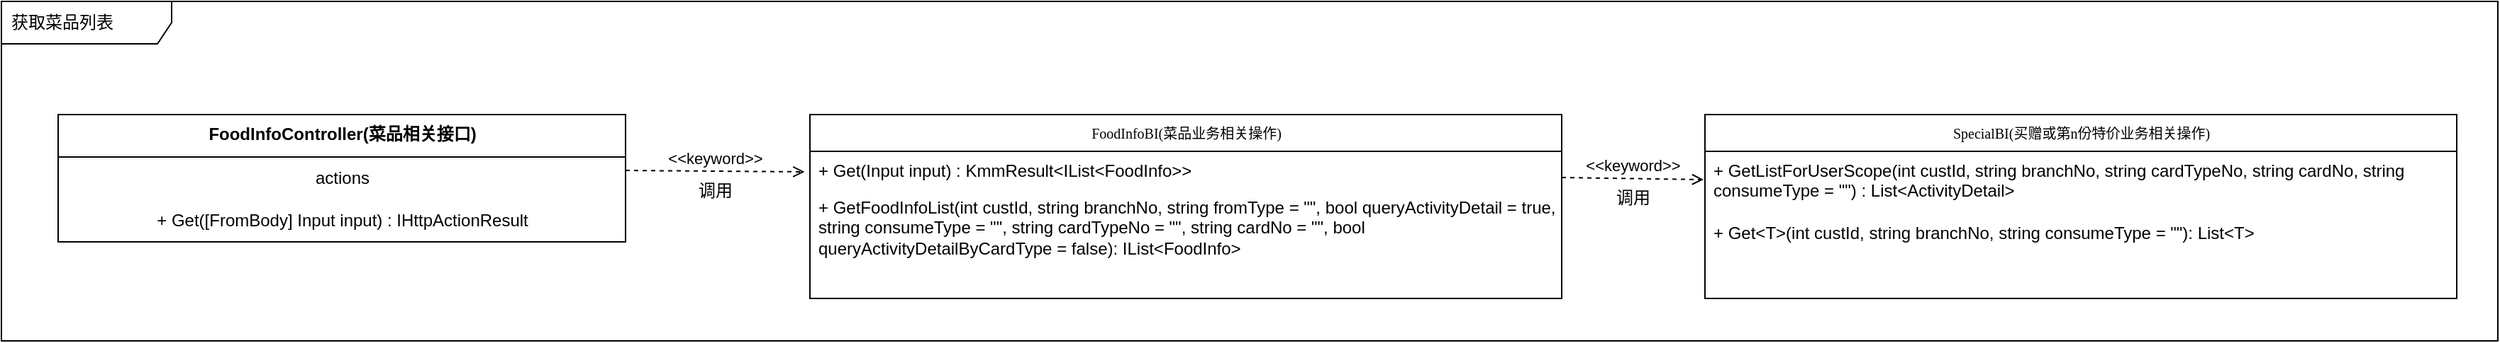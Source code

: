 <mxfile version="15.8.7" type="device"><diagram id="wVVqnL9Q2p7X1VX7hfDp" name="第 1 页"><mxGraphModel dx="1847" dy="972" grid="1" gridSize="10" guides="1" tooltips="1" connect="1" arrows="1" fold="1" page="1" pageScale="1" pageWidth="827" pageHeight="1169" math="0" shadow="0"><root><mxCell id="0"/><mxCell id="1" parent="0"/><mxCell id="uv5BNIwTJG0xmxRKlVPW-2" value="获取菜品列表" style="shape=umlFrame;whiteSpace=wrap;html=1;width=120;height=30;boundedLbl=1;verticalAlign=middle;align=left;spacingLeft=5;" parent="1" vertex="1"><mxGeometry x="40" y="80" width="1760" height="240" as="geometry"/></mxCell><mxCell id="uv5BNIwTJG0xmxRKlVPW-3" value="FoodInfoController(菜品相关接口)" style="swimlane;fontStyle=1;align=center;verticalAlign=top;childLayout=stackLayout;horizontal=1;startSize=30;horizontalStack=0;resizeParent=1;resizeParentMax=0;resizeLast=0;collapsible=0;marginBottom=0;html=1;fillColor=default;" parent="1" vertex="1"><mxGeometry x="80" y="160" width="400" height="90" as="geometry"/></mxCell><mxCell id="uv5BNIwTJG0xmxRKlVPW-4" value="actions" style="html=1;strokeColor=none;fillColor=none;align=center;verticalAlign=middle;spacingLeft=4;spacingRight=4;rotatable=0;points=[[0,0.5],[1,0.5]];resizeWidth=1;" parent="uv5BNIwTJG0xmxRKlVPW-3" vertex="1"><mxGeometry y="30" width="400" height="30" as="geometry"/></mxCell><mxCell id="uv5BNIwTJG0xmxRKlVPW-5" value="+ Get([FromBody] Input input) :&amp;nbsp;IHttpActionResult" style="html=1;strokeColor=none;fillColor=none;align=center;verticalAlign=middle;spacingLeft=4;spacingRight=4;rotatable=0;points=[[0,0.5],[1,0.5]];resizeWidth=1;" parent="uv5BNIwTJG0xmxRKlVPW-3" vertex="1"><mxGeometry y="60" width="400" height="30" as="geometry"/></mxCell><mxCell id="uv5BNIwTJG0xmxRKlVPW-6" value="FoodInfoBI(菜品业务相关操作)" style="swimlane;html=1;fontStyle=0;childLayout=stackLayout;horizontal=1;startSize=26;fillColor=none;horizontalStack=0;resizeParent=1;resizeLast=0;collapsible=1;marginBottom=0;swimlaneFillColor=#ffffff;rounded=0;shadow=0;comic=0;labelBackgroundColor=none;strokeWidth=1;fontFamily=Verdana;fontSize=10;align=center;" parent="1" vertex="1"><mxGeometry x="610" y="160" width="530" height="130" as="geometry"/></mxCell><mxCell id="uv5BNIwTJG0xmxRKlVPW-7" value="&lt;span&gt;+ Get(Input input)&amp;nbsp;:&amp;nbsp;&lt;/span&gt;KmmResult&amp;lt;IList&amp;lt;FoodInfo&amp;gt;&amp;gt;" style="text;html=1;strokeColor=none;fillColor=none;align=left;verticalAlign=top;spacingLeft=4;spacingRight=4;whiteSpace=wrap;overflow=hidden;rotatable=0;points=[[0,0.5],[1,0.5]];portConstraint=eastwest;" parent="uv5BNIwTJG0xmxRKlVPW-6" vertex="1"><mxGeometry y="26" width="530" height="26" as="geometry"/></mxCell><mxCell id="2P_neaSArfcWsglrL9sb-1" value="&lt;span&gt;+ GetFoodInfoList(int custId, string branchNo, string fromType = &quot;&quot;, bool queryActivityDetail = true, string consumeType = &quot;&quot;, string cardTypeNo = &quot;&quot;, string cardNo = &quot;&quot;, bool queryActivityDetailByCardType = false):&amp;nbsp;&lt;/span&gt;IList&amp;lt;FoodInfo&amp;gt;" style="text;html=1;strokeColor=none;fillColor=none;align=left;verticalAlign=top;spacingLeft=4;spacingRight=4;whiteSpace=wrap;overflow=hidden;rotatable=0;points=[[0,0.5],[1,0.5]];portConstraint=eastwest;" vertex="1" parent="uv5BNIwTJG0xmxRKlVPW-6"><mxGeometry y="52" width="530" height="78" as="geometry"/></mxCell><mxCell id="uv5BNIwTJG0xmxRKlVPW-9" value="&amp;lt;&amp;lt;keyword&amp;gt;&amp;gt;" style="endArrow=open;html=1;rounded=0;align=center;verticalAlign=bottom;dashed=1;endFill=0;labelBackgroundColor=none;entryX=0;entryY=0.5;entryDx=0;entryDy=0;exitX=1.014;exitY=0.3;exitDx=0;exitDy=0;exitPerimeter=0;" parent="1" edge="1"><mxGeometry relative="1" as="geometry"><mxPoint x="480" y="199.5" as="sourcePoint"/><mxPoint x="606.22" y="200.5" as="targetPoint"/></mxGeometry></mxCell><mxCell id="uv5BNIwTJG0xmxRKlVPW-10" value="调用" style="resizable=0;html=1;align=center;verticalAlign=top;labelBackgroundColor=none;fillColor=default;" parent="uv5BNIwTJG0xmxRKlVPW-9" connectable="0" vertex="1"><mxGeometry relative="1" as="geometry"/></mxCell><mxCell id="2P_neaSArfcWsglrL9sb-2" value="SpecialBI(买赠或第n份特价业务相关操作)" style="swimlane;html=1;fontStyle=0;childLayout=stackLayout;horizontal=1;startSize=26;fillColor=none;horizontalStack=0;resizeParent=1;resizeLast=0;collapsible=1;marginBottom=0;swimlaneFillColor=#ffffff;rounded=0;shadow=0;comic=0;labelBackgroundColor=none;strokeWidth=1;fontFamily=Verdana;fontSize=10;align=center;" vertex="1" parent="1"><mxGeometry x="1241" y="160" width="530" height="130" as="geometry"/></mxCell><mxCell id="2P_neaSArfcWsglrL9sb-3" value="&lt;span&gt;+&amp;nbsp;&lt;/span&gt;GetListForUserScope(int custId, string branchNo, string cardTypeNo, string cardNo, string consumeType = &quot;&quot;) :&amp;nbsp;List&amp;lt;ActivityDetail&amp;gt;" style="text;html=1;strokeColor=none;fillColor=none;align=left;verticalAlign=top;spacingLeft=4;spacingRight=4;whiteSpace=wrap;overflow=hidden;rotatable=0;points=[[0,0.5],[1,0.5]];portConstraint=eastwest;" vertex="1" parent="2P_neaSArfcWsglrL9sb-2"><mxGeometry y="26" width="530" height="44" as="geometry"/></mxCell><mxCell id="2P_neaSArfcWsglrL9sb-5" value="&lt;span&gt;+&amp;nbsp;&lt;/span&gt;Get&amp;lt;T&amp;gt;(int custId, string branchNo, string consumeType = &quot;&quot;):&amp;nbsp;List&amp;lt;T&amp;gt;" style="text;html=1;strokeColor=none;fillColor=none;align=left;verticalAlign=top;spacingLeft=4;spacingRight=4;whiteSpace=wrap;overflow=hidden;rotatable=0;points=[[0,0.5],[1,0.5]];portConstraint=eastwest;" vertex="1" parent="2P_neaSArfcWsglrL9sb-2"><mxGeometry y="70" width="530" height="44" as="geometry"/></mxCell><mxCell id="2P_neaSArfcWsglrL9sb-6" value="&amp;lt;&amp;lt;keyword&amp;gt;&amp;gt;" style="endArrow=open;html=1;rounded=0;align=center;verticalAlign=bottom;dashed=1;endFill=0;labelBackgroundColor=none;exitX=1.014;exitY=0.3;exitDx=0;exitDy=0;exitPerimeter=0;" edge="1" parent="1"><mxGeometry relative="1" as="geometry"><mxPoint x="1140" y="204.5" as="sourcePoint"/><mxPoint x="1240" y="206" as="targetPoint"/></mxGeometry></mxCell><mxCell id="2P_neaSArfcWsglrL9sb-7" value="调用" style="resizable=0;html=1;align=center;verticalAlign=top;labelBackgroundColor=none;fillColor=default;" connectable="0" vertex="1" parent="2P_neaSArfcWsglrL9sb-6"><mxGeometry relative="1" as="geometry"/></mxCell></root></mxGraphModel></diagram></mxfile>